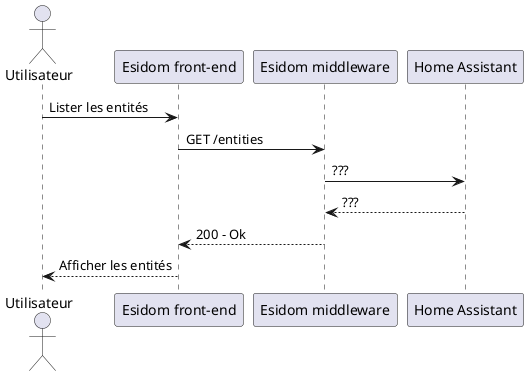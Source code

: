 @startuml lister entités

actor "Utilisateur" as u
participant "Esidom front-end" as fe
participant "Esidom middleware" as m
participant "Home Assistant" as ha

u -> fe: Lister les entités
fe -> m: GET /entities
m -> ha: ???
ha --> m: ???
m --> fe: 200 - Ok
fe --> u: Afficher les entités

@enduml